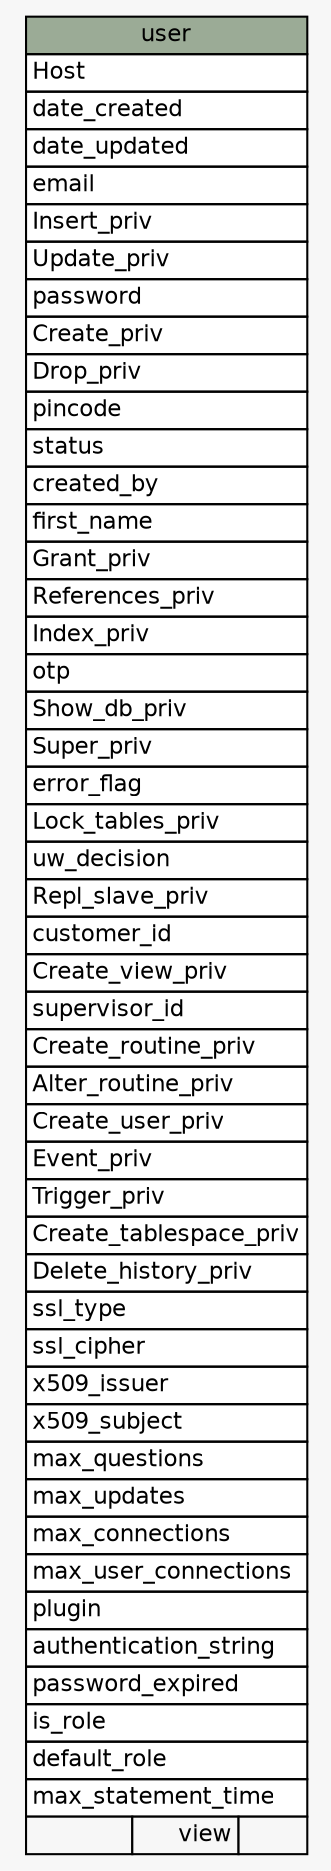 // dot 6.0.1 on Linux 5.19.13-zen1-1-zen
// SchemaSpy rev 590
digraph "user" {
  graph [
    rankdir="RL"
    bgcolor="#f7f7f7"
    nodesep="0.18"
    ranksep="0.46"
    fontname="Helvetica"
    fontsize="11"
  ];
  node [
    fontname="Helvetica"
    fontsize="11"
    shape="plaintext"
  ];
  edge [
    arrowsize="0.8"
  ];
  "user" [
    label=<
    <TABLE BORDER="0" CELLBORDER="1" CELLSPACING="0" BGCOLOR="#ffffff">
      <TR><TD COLSPAN="3" BGCOLOR="#9bab96" ALIGN="CENTER">user</TD></TR>
      <TR><TD PORT="Host" COLSPAN="3" ALIGN="LEFT">Host</TD></TR>
      <TR><TD PORT="date_created" COLSPAN="3" ALIGN="LEFT">date_created</TD></TR>
      <TR><TD PORT="date_updated" COLSPAN="3" ALIGN="LEFT">date_updated</TD></TR>
      <TR><TD PORT="email" COLSPAN="3" ALIGN="LEFT">email</TD></TR>
      <TR><TD PORT="Insert_priv" COLSPAN="3" ALIGN="LEFT">Insert_priv</TD></TR>
      <TR><TD PORT="Update_priv" COLSPAN="3" ALIGN="LEFT">Update_priv</TD></TR>
      <TR><TD PORT="password" COLSPAN="3" ALIGN="LEFT">password</TD></TR>
      <TR><TD PORT="Create_priv" COLSPAN="3" ALIGN="LEFT">Create_priv</TD></TR>
      <TR><TD PORT="Drop_priv" COLSPAN="3" ALIGN="LEFT">Drop_priv</TD></TR>
      <TR><TD PORT="pincode" COLSPAN="3" ALIGN="LEFT">pincode</TD></TR>
      <TR><TD PORT="status" COLSPAN="3" ALIGN="LEFT">status</TD></TR>
      <TR><TD PORT="created_by" COLSPAN="3" ALIGN="LEFT">created_by</TD></TR>
      <TR><TD PORT="first_name" COLSPAN="3" ALIGN="LEFT">first_name</TD></TR>
      <TR><TD PORT="Grant_priv" COLSPAN="3" ALIGN="LEFT">Grant_priv</TD></TR>
      <TR><TD PORT="References_priv" COLSPAN="3" ALIGN="LEFT">References_priv</TD></TR>
      <TR><TD PORT="Index_priv" COLSPAN="3" ALIGN="LEFT">Index_priv</TD></TR>
      <TR><TD PORT="otp" COLSPAN="3" ALIGN="LEFT">otp</TD></TR>
      <TR><TD PORT="Show_db_priv" COLSPAN="3" ALIGN="LEFT">Show_db_priv</TD></TR>
      <TR><TD PORT="Super_priv" COLSPAN="3" ALIGN="LEFT">Super_priv</TD></TR>
      <TR><TD PORT="error_flag" COLSPAN="3" ALIGN="LEFT">error_flag</TD></TR>
      <TR><TD PORT="Lock_tables_priv" COLSPAN="3" ALIGN="LEFT">Lock_tables_priv</TD></TR>
      <TR><TD PORT="uw_decision" COLSPAN="3" ALIGN="LEFT">uw_decision</TD></TR>
      <TR><TD PORT="Repl_slave_priv" COLSPAN="3" ALIGN="LEFT">Repl_slave_priv</TD></TR>
      <TR><TD PORT="customer_id" COLSPAN="3" ALIGN="LEFT">customer_id</TD></TR>
      <TR><TD PORT="Create_view_priv" COLSPAN="3" ALIGN="LEFT">Create_view_priv</TD></TR>
      <TR><TD PORT="supervisor_id" COLSPAN="3" ALIGN="LEFT">supervisor_id</TD></TR>
      <TR><TD PORT="Create_routine_priv" COLSPAN="3" ALIGN="LEFT">Create_routine_priv</TD></TR>
      <TR><TD PORT="Alter_routine_priv" COLSPAN="3" ALIGN="LEFT">Alter_routine_priv</TD></TR>
      <TR><TD PORT="Create_user_priv" COLSPAN="3" ALIGN="LEFT">Create_user_priv</TD></TR>
      <TR><TD PORT="Event_priv" COLSPAN="3" ALIGN="LEFT">Event_priv</TD></TR>
      <TR><TD PORT="Trigger_priv" COLSPAN="3" ALIGN="LEFT">Trigger_priv</TD></TR>
      <TR><TD PORT="Create_tablespace_priv" COLSPAN="3" ALIGN="LEFT">Create_tablespace_priv</TD></TR>
      <TR><TD PORT="Delete_history_priv" COLSPAN="3" ALIGN="LEFT">Delete_history_priv</TD></TR>
      <TR><TD PORT="ssl_type" COLSPAN="3" ALIGN="LEFT">ssl_type</TD></TR>
      <TR><TD PORT="ssl_cipher" COLSPAN="3" ALIGN="LEFT">ssl_cipher</TD></TR>
      <TR><TD PORT="x509_issuer" COLSPAN="3" ALIGN="LEFT">x509_issuer</TD></TR>
      <TR><TD PORT="x509_subject" COLSPAN="3" ALIGN="LEFT">x509_subject</TD></TR>
      <TR><TD PORT="max_questions" COLSPAN="3" ALIGN="LEFT">max_questions</TD></TR>
      <TR><TD PORT="max_updates" COLSPAN="3" ALIGN="LEFT">max_updates</TD></TR>
      <TR><TD PORT="max_connections" COLSPAN="3" ALIGN="LEFT">max_connections</TD></TR>
      <TR><TD PORT="max_user_connections" COLSPAN="3" ALIGN="LEFT">max_user_connections</TD></TR>
      <TR><TD PORT="plugin" COLSPAN="3" ALIGN="LEFT">plugin</TD></TR>
      <TR><TD PORT="authentication_string" COLSPAN="3" ALIGN="LEFT">authentication_string</TD></TR>
      <TR><TD PORT="password_expired" COLSPAN="3" ALIGN="LEFT">password_expired</TD></TR>
      <TR><TD PORT="is_role" COLSPAN="3" ALIGN="LEFT">is_role</TD></TR>
      <TR><TD PORT="default_role" COLSPAN="3" ALIGN="LEFT">default_role</TD></TR>
      <TR><TD PORT="max_statement_time" COLSPAN="3" ALIGN="LEFT">max_statement_time</TD></TR>
      <TR><TD ALIGN="LEFT" BGCOLOR="#f7f7f7">  </TD><TD ALIGN="RIGHT" BGCOLOR="#f7f7f7">view</TD><TD ALIGN="RIGHT" BGCOLOR="#f7f7f7">  </TD></TR>
    </TABLE>>
    URL="tables/user.html"
    tooltip="user"
  ];
}
